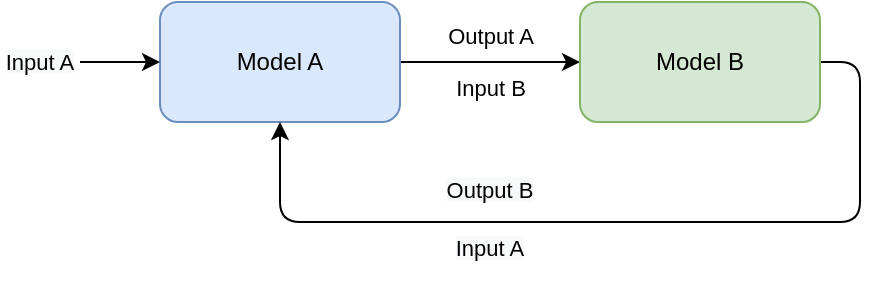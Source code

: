 <mxfile version="14.5.1" type="device"><diagram id="VHGux77oy-vGNnHaagSZ" name="Page-1"><mxGraphModel dx="621" dy="461" grid="1" gridSize="10" guides="1" tooltips="1" connect="1" arrows="1" fold="1" page="1" pageScale="1" pageWidth="850" pageHeight="1100" math="0" shadow="0"><root><mxCell id="0"/><mxCell id="1" parent="0"/><mxCell id="zCO7DLkkRIOmCXwba-wu-5" value="Output A&lt;br&gt;&lt;br&gt;Input B" style="edgeStyle=orthogonalEdgeStyle;orthogonalLoop=1;jettySize=auto;html=1;exitX=1;exitY=0.5;exitDx=0;exitDy=0;entryX=0;entryY=0.5;entryDx=0;entryDy=0;verticalAlign=middle;labelBackgroundColor=none;" parent="1" source="zCO7DLkkRIOmCXwba-wu-1" target="zCO7DLkkRIOmCXwba-wu-2" edge="1"><mxGeometry relative="1" as="geometry"/></mxCell><mxCell id="zCO7DLkkRIOmCXwba-wu-1" value="Model A" style="whiteSpace=wrap;html=1;rounded=1;fillColor=#dae8fc;strokeColor=#6c8ebf;" parent="1" vertex="1"><mxGeometry x="80" width="120" height="60" as="geometry"/></mxCell><mxCell id="zCO7DLkkRIOmCXwba-wu-6" style="edgeStyle=orthogonalEdgeStyle;orthogonalLoop=1;jettySize=auto;html=1;exitX=1;exitY=0.5;exitDx=0;exitDy=0;entryX=0.5;entryY=1;entryDx=0;entryDy=0;" parent="1" source="zCO7DLkkRIOmCXwba-wu-2" target="zCO7DLkkRIOmCXwba-wu-1" edge="1"><mxGeometry relative="1" as="geometry"><Array as="points"><mxPoint x="430" y="30"/><mxPoint x="430" y="110"/><mxPoint x="140" y="110"/></Array></mxGeometry></mxCell><mxCell id="zCO7DLkkRIOmCXwba-wu-2" value="Model B" style="whiteSpace=wrap;html=1;rounded=1;fillColor=#d5e8d4;strokeColor=#82b366;" parent="1" vertex="1"><mxGeometry x="290" width="120" height="60" as="geometry"/></mxCell><mxCell id="zCO7DLkkRIOmCXwba-wu-10" style="edgeStyle=orthogonalEdgeStyle;rounded=0;orthogonalLoop=1;jettySize=auto;html=1;exitX=1;exitY=0.5;exitDx=0;exitDy=0;entryX=0;entryY=0.5;entryDx=0;entryDy=0;labelBackgroundColor=none;" parent="1" source="zCO7DLkkRIOmCXwba-wu-9" target="zCO7DLkkRIOmCXwba-wu-1" edge="1"><mxGeometry relative="1" as="geometry"/></mxCell><mxCell id="zCO7DLkkRIOmCXwba-wu-9" value="&lt;span style=&quot;color: rgb(0, 0, 0); font-family: helvetica; font-size: 11px; font-style: normal; font-weight: 400; letter-spacing: normal; text-indent: 0px; text-transform: none; word-spacing: 0px; background-color: rgb(248, 249, 250); display: inline; float: none;&quot;&gt;Input A&lt;/span&gt;" style="text;whiteSpace=wrap;html=1;align=center;verticalAlign=middle;" parent="1" vertex="1"><mxGeometry y="15" width="40" height="30" as="geometry"/></mxCell><mxCell id="zCO7DLkkRIOmCXwba-wu-11" value="&lt;span style=&quot;color: rgb(0 , 0 , 0) ; font-family: &amp;#34;helvetica&amp;#34; ; font-size: 11px ; font-style: normal ; font-weight: 400 ; letter-spacing: normal ; text-indent: 0px ; text-transform: none ; word-spacing: 0px ; background-color: rgb(248 , 249 , 250) ; display: inline ; float: none&quot;&gt;Output B&lt;/span&gt;&lt;br style=&quot;color: rgb(0 , 0 , 0) ; font-family: &amp;#34;helvetica&amp;#34; ; font-size: 11px ; font-style: normal ; font-weight: 400 ; letter-spacing: normal ; text-indent: 0px ; text-transform: none ; word-spacing: 0px ; background-color: rgb(248 , 249 , 250)&quot;&gt;&lt;br style=&quot;color: rgb(0 , 0 , 0) ; font-family: &amp;#34;helvetica&amp;#34; ; font-size: 11px ; font-style: normal ; font-weight: 400 ; letter-spacing: normal ; text-indent: 0px ; text-transform: none ; word-spacing: 0px ; background-color: rgb(248 , 249 , 250)&quot;&gt;&lt;span style=&quot;color: rgb(0 , 0 , 0) ; font-family: &amp;#34;helvetica&amp;#34; ; font-size: 11px ; font-style: normal ; font-weight: 400 ; letter-spacing: normal ; text-indent: 0px ; text-transform: none ; word-spacing: 0px ; background-color: rgb(248 , 249 , 250) ; display: inline ; float: none&quot;&gt;Input A&lt;/span&gt;" style="text;whiteSpace=wrap;html=1;align=center;" parent="1" vertex="1"><mxGeometry x="210" y="80" width="70" height="60" as="geometry"/></mxCell></root></mxGraphModel></diagram></mxfile>